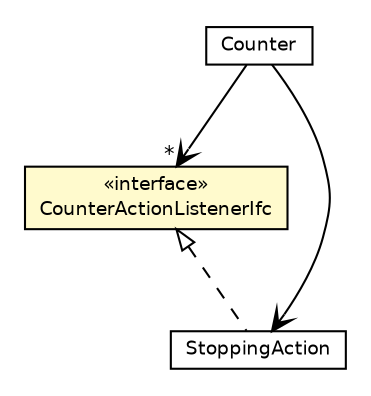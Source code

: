 #!/usr/local/bin/dot
#
# Class diagram 
# Generated by UMLGraph version 5.4 (http://www.umlgraph.org/)
#

digraph G {
	edge [fontname="Helvetica",fontsize=10,labelfontname="Helvetica",labelfontsize=10];
	node [fontname="Helvetica",fontsize=10,shape=plaintext];
	nodesep=0.25;
	ranksep=0.5;
	// jsl.modeling.elements.variable.CounterActionListenerIfc
	c56738 [label=<<table title="jsl.modeling.elements.variable.CounterActionListenerIfc" border="0" cellborder="1" cellspacing="0" cellpadding="2" port="p" bgcolor="lemonChiffon" href="./CounterActionListenerIfc.html">
		<tr><td><table border="0" cellspacing="0" cellpadding="1">
<tr><td align="center" balign="center"> &#171;interface&#187; </td></tr>
<tr><td align="center" balign="center"> CounterActionListenerIfc </td></tr>
		</table></td></tr>
		</table>>, URL="./CounterActionListenerIfc.html", fontname="Helvetica", fontcolor="black", fontsize=9.0];
	// jsl.modeling.elements.variable.Counter
	c56740 [label=<<table title="jsl.modeling.elements.variable.Counter" border="0" cellborder="1" cellspacing="0" cellpadding="2" port="p" href="./Counter.html">
		<tr><td><table border="0" cellspacing="0" cellpadding="1">
<tr><td align="center" balign="center"> Counter </td></tr>
		</table></td></tr>
		</table>>, URL="./Counter.html", fontname="Helvetica", fontcolor="black", fontsize=9.0];
	// jsl.modeling.elements.variable.Counter.StoppingAction
	c56741 [label=<<table title="jsl.modeling.elements.variable.Counter.StoppingAction" border="0" cellborder="1" cellspacing="0" cellpadding="2" port="p" href="./Counter.StoppingAction.html">
		<tr><td><table border="0" cellspacing="0" cellpadding="1">
<tr><td align="center" balign="center"> StoppingAction </td></tr>
		</table></td></tr>
		</table>>, URL="./Counter.StoppingAction.html", fontname="Helvetica", fontcolor="black", fontsize=9.0];
	//jsl.modeling.elements.variable.Counter.StoppingAction implements jsl.modeling.elements.variable.CounterActionListenerIfc
	c56738:p -> c56741:p [dir=back,arrowtail=empty,style=dashed];
	// jsl.modeling.elements.variable.Counter NAVASSOC jsl.modeling.elements.variable.CounterActionListenerIfc
	c56740:p -> c56738:p [taillabel="", label="", headlabel="*", fontname="Helvetica", fontcolor="black", fontsize=10.0, color="black", arrowhead=open];
	// jsl.modeling.elements.variable.Counter NAVASSOC jsl.modeling.elements.variable.Counter.StoppingAction
	c56740:p -> c56741:p [taillabel="", label="", headlabel="", fontname="Helvetica", fontcolor="black", fontsize=10.0, color="black", arrowhead=open];
}

